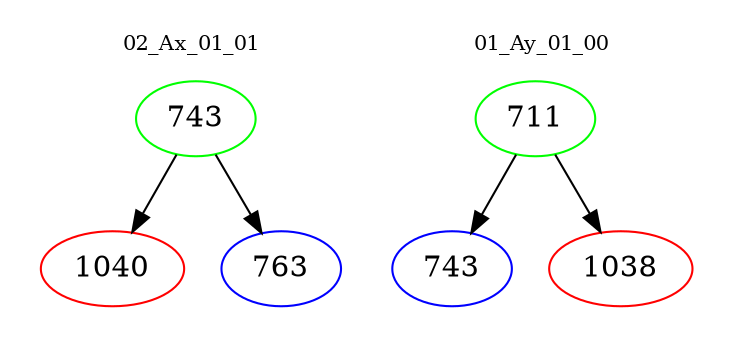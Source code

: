 digraph{
subgraph cluster_0 {
color = white
label = "02_Ax_01_01";
fontsize=10;
T0_743 [label="743", color="green"]
T0_743 -> T0_1040 [color="black"]
T0_1040 [label="1040", color="red"]
T0_743 -> T0_763 [color="black"]
T0_763 [label="763", color="blue"]
}
subgraph cluster_1 {
color = white
label = "01_Ay_01_00";
fontsize=10;
T1_711 [label="711", color="green"]
T1_711 -> T1_743 [color="black"]
T1_743 [label="743", color="blue"]
T1_711 -> T1_1038 [color="black"]
T1_1038 [label="1038", color="red"]
}
}

